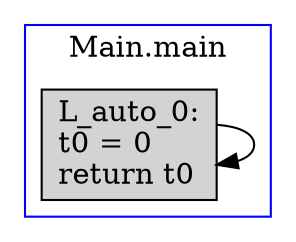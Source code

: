 digraph CFG {
    node [shape=box, style=filled, fillcolor=lightgrey];
    subgraph "cluster_Main_main" {
        label="Main.main";
        color=blue;
    node0 [label="L_auto_0:\lt0 = 0\lreturn t0\l"];
    node0 -> node0;
    }
}

